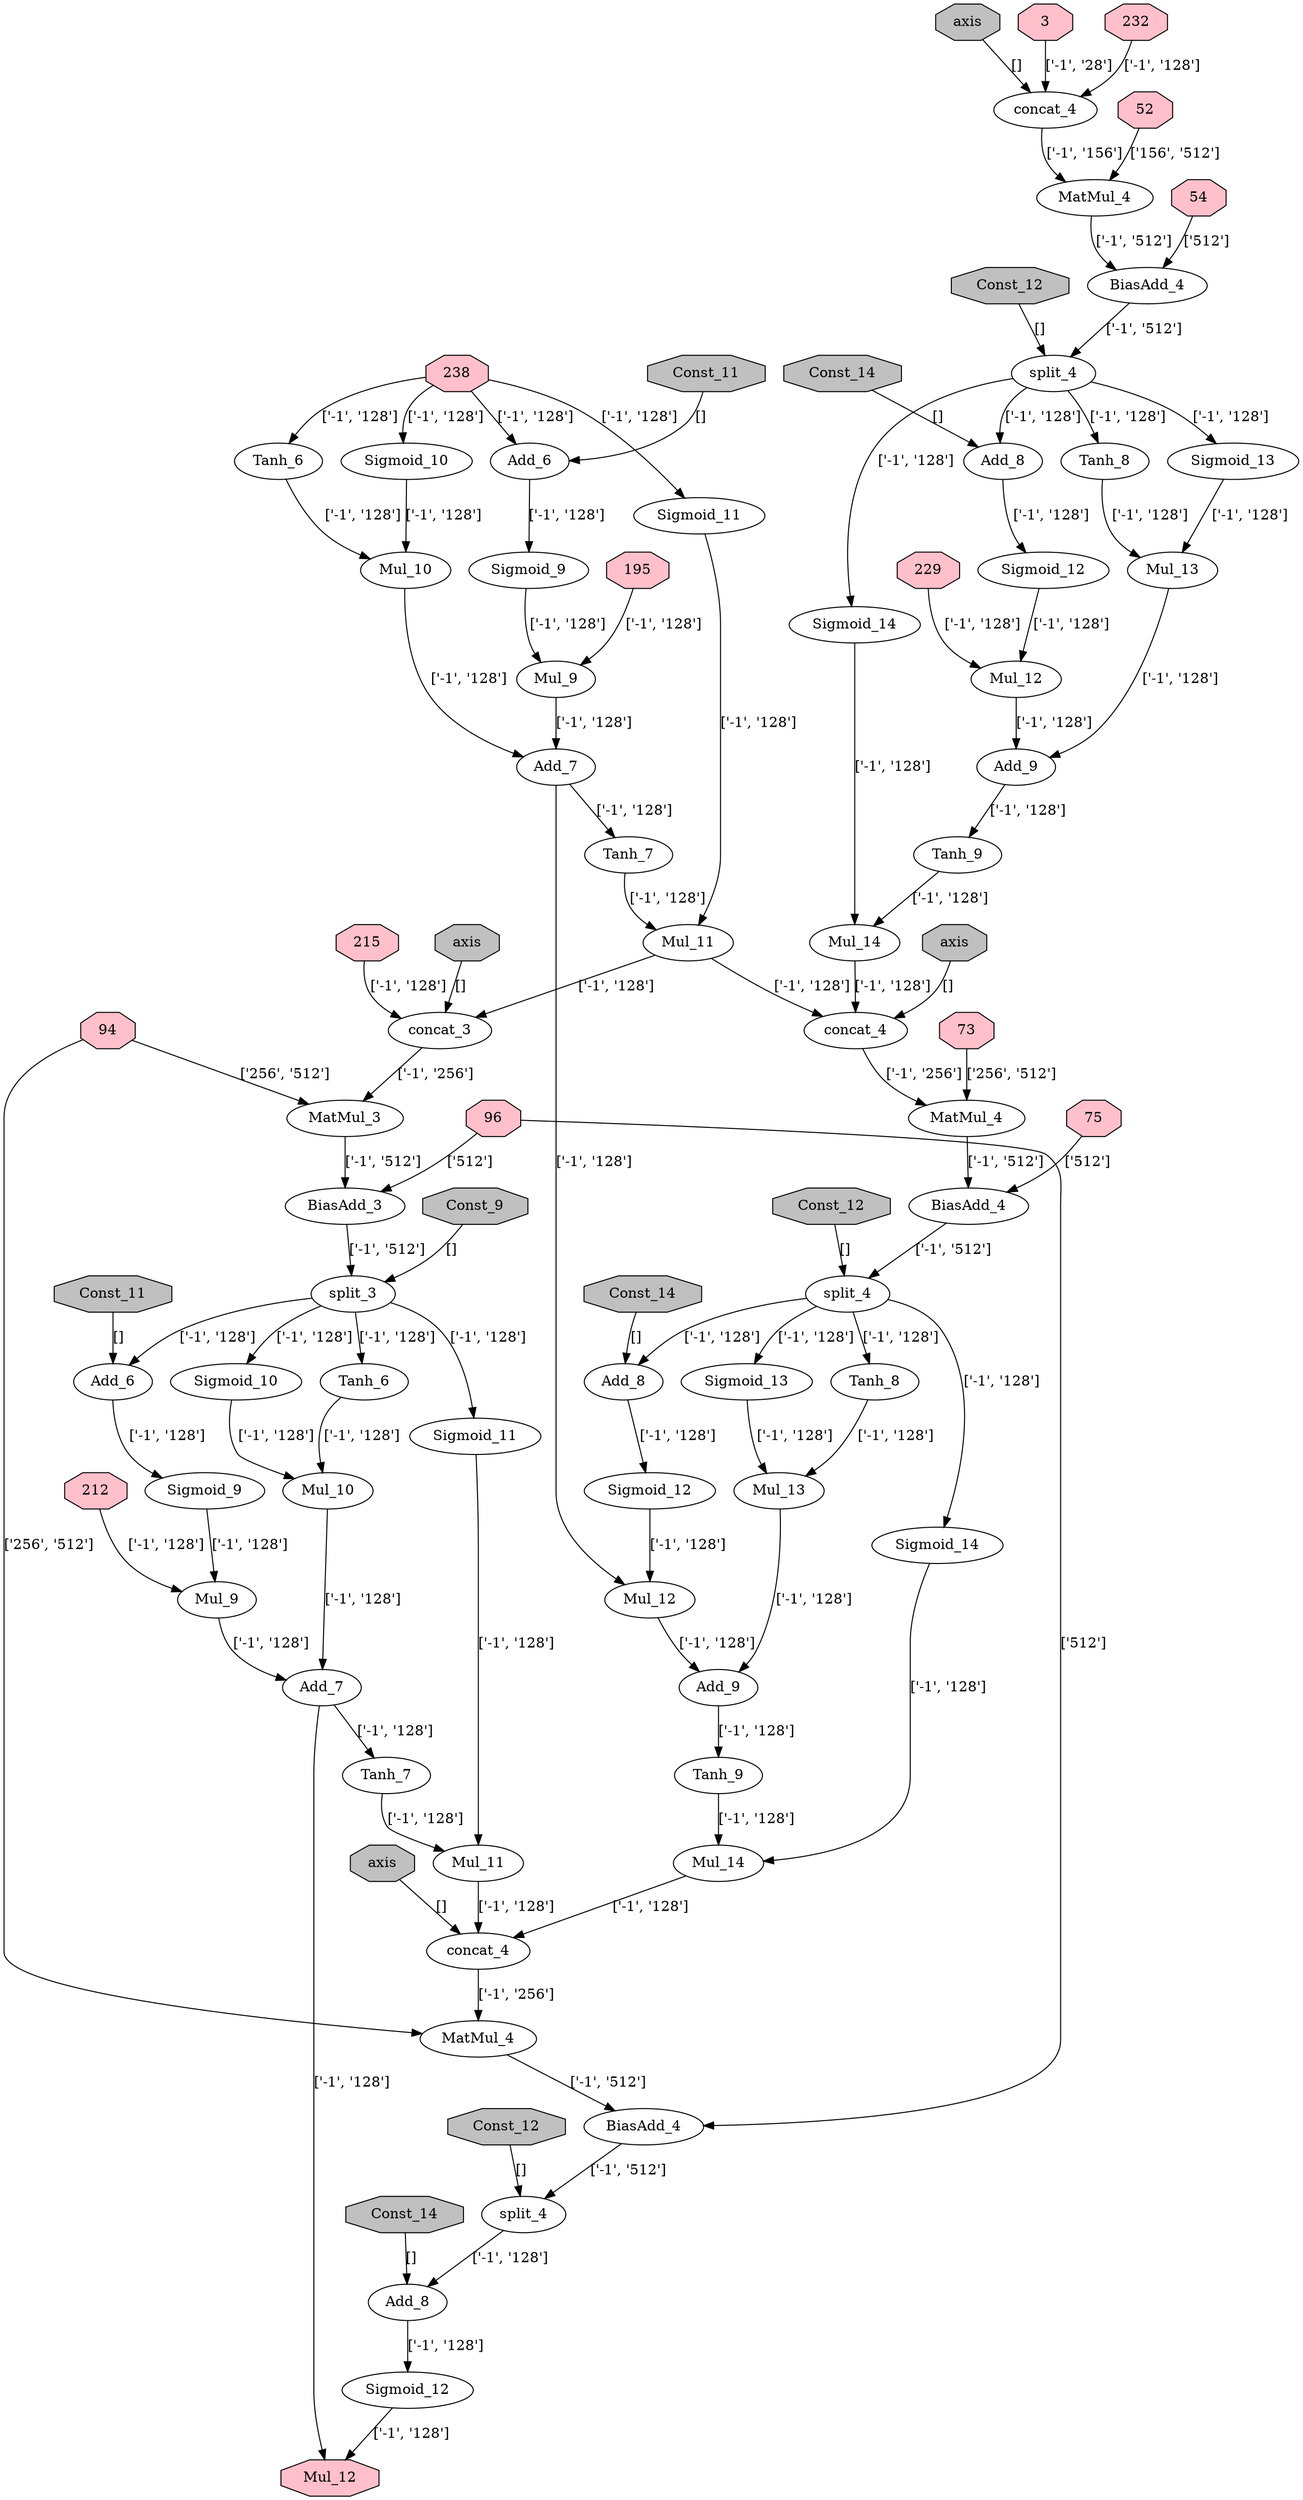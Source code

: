 strict digraph  {
	node [label="\N"];
	256	 [fillcolor=grey,
		label=Const_11,
		name="rnn/rnn/multi_rnn_cell/cell_2/basic_lstm_cell/Const_11",
		shape=octagon,
		style=filled];
	257	 [label=Add_6,
		name="rnn/rnn/multi_rnn_cell/cell_2/basic_lstm_cell/Add_6"];
	256 -> 257	 [label="[]"];
	258	 [label=Sigmoid_9,
		name="rnn/rnn/multi_rnn_cell/cell_2/basic_lstm_cell/Sigmoid_9"];
	257 -> 258	 [label="['-1', '128']"];
	259	 [label=Mul_9,
		name="rnn/rnn/multi_rnn_cell/cell_2/basic_lstm_cell/Mul_9"];
	258 -> 259	 [label="['-1', '128']"];
	263	 [label=Add_7,
		name="rnn/rnn/multi_rnn_cell/cell_2/basic_lstm_cell/Add_7"];
	259 -> 263	 [label="['-1', '128']"];
	260	 [label=Sigmoid_10,
		name="rnn/rnn/multi_rnn_cell/cell_2/basic_lstm_cell/Sigmoid_10"];
	262	 [label=Mul_10,
		name="rnn/rnn/multi_rnn_cell/cell_2/basic_lstm_cell/Mul_10"];
	260 -> 262	 [label="['-1', '128']"];
	261	 [label=Tanh_6,
		name="rnn/rnn/multi_rnn_cell/cell_2/basic_lstm_cell/Tanh_6"];
	261 -> 262	 [label="['-1', '128']"];
	262 -> 263	 [label="['-1', '128']"];
	264	 [label=Tanh_7,
		name="rnn/rnn/multi_rnn_cell/cell_2/basic_lstm_cell/Tanh_7"];
	263 -> 264	 [label="['-1', '128']"];
	310	 [fillcolor=pink,
		label=Mul_12,
		name="rnn/rnn/multi_rnn_cell/cell_2/basic_lstm_cell/Mul_12",
		shape=octagon,
		style=filled];
	263 -> 310	 [label="['-1', '128']"];
	266	 [label=Mul_11,
		name="rnn/rnn/multi_rnn_cell/cell_2/basic_lstm_cell/Mul_11"];
	264 -> 266	 [label="['-1', '128']"];
	265	 [label=Sigmoid_11,
		name="rnn/rnn/multi_rnn_cell/cell_2/basic_lstm_cell/Sigmoid_11"];
	265 -> 266	 [label="['-1', '128']"];
	303	 [label=concat_4,
		name="rnn/rnn/multi_rnn_cell/cell_2/basic_lstm_cell/concat_4"];
	266 -> 303	 [label="['-1', '128']"];
	267	 [fillcolor=grey,
		label=Const_12,
		name="rnn/rnn/multi_rnn_cell/cell_0/basic_lstm_cell/Const_12",
		shape=octagon,
		style=filled];
	272	 [label=split_4,
		name="rnn/rnn/multi_rnn_cell/cell_0/basic_lstm_cell/split_4"];
	267 -> 272	 [label="[]"];
	268	 [fillcolor=grey,
		label=axis,
		name="rnn/rnn/multi_rnn_cell/cell_0/basic_lstm_cell/concat_4/axis",
		shape=octagon,
		style=filled];
	269	 [label=concat_4,
		name="rnn/rnn/multi_rnn_cell/cell_0/basic_lstm_cell/concat_4"];
	268 -> 269	 [label="[]"];
	270	 [label=MatMul_4,
		name="rnn/rnn/multi_rnn_cell/cell_0/basic_lstm_cell/MatMul_4"];
	269 -> 270	 [label="['-1', '156']"];
	271	 [label=BiasAdd_4,
		name="rnn/rnn/multi_rnn_cell/cell_0/basic_lstm_cell/BiasAdd_4"];
	270 -> 271	 [label="['-1', '512']"];
	271 -> 272	 [label="['-1', '512']"];
	274	 [label=Add_8,
		name="rnn/rnn/multi_rnn_cell/cell_0/basic_lstm_cell/Add_8"];
	272 -> 274	 [label="['-1', '128']"];
	277	 [label=Sigmoid_13,
		name="rnn/rnn/multi_rnn_cell/cell_0/basic_lstm_cell/Sigmoid_13"];
	272 -> 277	 [label="['-1', '128']"];
	278	 [label=Tanh_8,
		name="rnn/rnn/multi_rnn_cell/cell_0/basic_lstm_cell/Tanh_8"];
	272 -> 278	 [label="['-1', '128']"];
	282	 [label=Sigmoid_14,
		name="rnn/rnn/multi_rnn_cell/cell_0/basic_lstm_cell/Sigmoid_14"];
	272 -> 282	 [label="['-1', '128']"];
	273	 [fillcolor=grey,
		label=Const_14,
		name="rnn/rnn/multi_rnn_cell/cell_0/basic_lstm_cell/Const_14",
		shape=octagon,
		style=filled];
	273 -> 274	 [label="[]"];
	275	 [label=Sigmoid_12,
		name="rnn/rnn/multi_rnn_cell/cell_0/basic_lstm_cell/Sigmoid_12"];
	274 -> 275	 [label="['-1', '128']"];
	3	 [fillcolor=pink,
		shape=octagon,
		style=filled];
	3 -> 269	 [label="['-1', '28']"];
	276	 [label=Mul_12,
		name="rnn/rnn/multi_rnn_cell/cell_0/basic_lstm_cell/Mul_12"];
	280	 [label=Add_9,
		name="rnn/rnn/multi_rnn_cell/cell_0/basic_lstm_cell/Add_9"];
	276 -> 280	 [label="['-1', '128']"];
	279	 [label=Mul_13,
		name="rnn/rnn/multi_rnn_cell/cell_0/basic_lstm_cell/Mul_13"];
	277 -> 279	 [label="['-1', '128']"];
	278 -> 279	 [label="['-1', '128']"];
	279 -> 280	 [label="['-1', '128']"];
	281	 [label=Tanh_9,
		name="rnn/rnn/multi_rnn_cell/cell_0/basic_lstm_cell/Tanh_9"];
	280 -> 281	 [label="['-1', '128']"];
	283	 [label=Mul_14,
		name="rnn/rnn/multi_rnn_cell/cell_0/basic_lstm_cell/Mul_14"];
	281 -> 283	 [label="['-1', '128']"];
	282 -> 283	 [label="['-1', '128']"];
	286	 [label=concat_4,
		name="rnn/rnn/multi_rnn_cell/cell_1/basic_lstm_cell/concat_4"];
	283 -> 286	 [label="['-1', '128']"];
	284	 [fillcolor=grey,
		label=Const_12,
		name="rnn/rnn/multi_rnn_cell/cell_1/basic_lstm_cell/Const_12",
		shape=octagon,
		style=filled];
	289	 [label=split_4,
		name="rnn/rnn/multi_rnn_cell/cell_1/basic_lstm_cell/split_4"];
	284 -> 289	 [label="[]"];
	285	 [fillcolor=grey,
		label=axis,
		name="rnn/rnn/multi_rnn_cell/cell_1/basic_lstm_cell/concat_4/axis",
		shape=octagon,
		style=filled];
	285 -> 286	 [label="[]"];
	287	 [label=MatMul_4,
		name="rnn/rnn/multi_rnn_cell/cell_1/basic_lstm_cell/MatMul_4"];
	286 -> 287	 [label="['-1', '256']"];
	288	 [label=BiasAdd_4,
		name="rnn/rnn/multi_rnn_cell/cell_1/basic_lstm_cell/BiasAdd_4"];
	287 -> 288	 [label="['-1', '512']"];
	288 -> 289	 [label="['-1', '512']"];
	291	 [label=Add_8,
		name="rnn/rnn/multi_rnn_cell/cell_1/basic_lstm_cell/Add_8"];
	289 -> 291	 [label="['-1', '128']"];
	294	 [label=Sigmoid_13,
		name="rnn/rnn/multi_rnn_cell/cell_1/basic_lstm_cell/Sigmoid_13"];
	289 -> 294	 [label="['-1', '128']"];
	295	 [label=Tanh_8,
		name="rnn/rnn/multi_rnn_cell/cell_1/basic_lstm_cell/Tanh_8"];
	289 -> 295	 [label="['-1', '128']"];
	299	 [label=Sigmoid_14,
		name="rnn/rnn/multi_rnn_cell/cell_1/basic_lstm_cell/Sigmoid_14"];
	289 -> 299	 [label="['-1', '128']"];
	290	 [fillcolor=grey,
		label=Const_14,
		name="rnn/rnn/multi_rnn_cell/cell_1/basic_lstm_cell/Const_14",
		shape=octagon,
		style=filled];
	290 -> 291	 [label="[]"];
	292	 [label=Sigmoid_12,
		name="rnn/rnn/multi_rnn_cell/cell_1/basic_lstm_cell/Sigmoid_12"];
	291 -> 292	 [label="['-1', '128']"];
	293	 [label=Mul_12,
		name="rnn/rnn/multi_rnn_cell/cell_1/basic_lstm_cell/Mul_12"];
	292 -> 293	 [label="['-1', '128']"];
	297	 [label=Add_9,
		name="rnn/rnn/multi_rnn_cell/cell_1/basic_lstm_cell/Add_9"];
	293 -> 297	 [label="['-1', '128']"];
	296	 [label=Mul_13,
		name="rnn/rnn/multi_rnn_cell/cell_1/basic_lstm_cell/Mul_13"];
	294 -> 296	 [label="['-1', '128']"];
	295 -> 296	 [label="['-1', '128']"];
	296 -> 297	 [label="['-1', '128']"];
	298	 [label=Tanh_9,
		name="rnn/rnn/multi_rnn_cell/cell_1/basic_lstm_cell/Tanh_9"];
	297 -> 298	 [label="['-1', '128']"];
	300	 [label=Mul_14,
		name="rnn/rnn/multi_rnn_cell/cell_1/basic_lstm_cell/Mul_14"];
	298 -> 300	 [label="['-1', '128']"];
	299 -> 300	 [label="['-1', '128']"];
	300 -> 303	 [label="['-1', '128']"];
	301	 [fillcolor=grey,
		label=Const_12,
		name="rnn/rnn/multi_rnn_cell/cell_2/basic_lstm_cell/Const_12",
		shape=octagon,
		style=filled];
	306	 [label=split_4,
		name="rnn/rnn/multi_rnn_cell/cell_2/basic_lstm_cell/split_4"];
	301 -> 306	 [label="[]"];
	302	 [fillcolor=grey,
		label=axis,
		name="rnn/rnn/multi_rnn_cell/cell_2/basic_lstm_cell/concat_4/axis",
		shape=octagon,
		style=filled];
	302 -> 303	 [label="[]"];
	304	 [label=MatMul_4,
		name="rnn/rnn/multi_rnn_cell/cell_2/basic_lstm_cell/MatMul_4"];
	303 -> 304	 [label="['-1', '256']"];
	305	 [label=BiasAdd_4,
		name="rnn/rnn/multi_rnn_cell/cell_2/basic_lstm_cell/BiasAdd_4"];
	304 -> 305	 [label="['-1', '512']"];
	305 -> 306	 [label="['-1', '512']"];
	308	 [label=Add_8,
		name="rnn/rnn/multi_rnn_cell/cell_2/basic_lstm_cell/Add_8"];
	306 -> 308	 [label="['-1', '128']"];
	307	 [fillcolor=grey,
		label=Const_14,
		name="rnn/rnn/multi_rnn_cell/cell_2/basic_lstm_cell/Const_14",
		shape=octagon,
		style=filled];
	307 -> 308	 [label="[]"];
	52	 [fillcolor=pink,
		shape=octagon,
		style=filled];
	52 -> 270	 [label="['156', '512']"];
	309	 [label=Sigmoid_12,
		name="rnn/rnn/multi_rnn_cell/cell_2/basic_lstm_cell/Sigmoid_12"];
	309 -> 310	 [label="['-1', '128']"];
	54	 [fillcolor=pink,
		shape=octagon,
		style=filled];
	54 -> 271	 [label="['512']"];
	308 -> 309	 [label="['-1', '128']"];
	195	 [fillcolor=pink,
		shape=octagon,
		style=filled];
	242	 [label=Mul_9,
		name="rnn/rnn/multi_rnn_cell/cell_1/basic_lstm_cell/Mul_9"];
	195 -> 242	 [label="['-1', '128']"];
	275 -> 276	 [label="['-1', '128']"];
	73	 [fillcolor=pink,
		shape=octagon,
		style=filled];
	73 -> 287	 [label="['256', '512']"];
	75	 [fillcolor=pink,
		shape=octagon,
		style=filled];
	75 -> 288	 [label="['512']"];
	212	 [fillcolor=pink,
		shape=octagon,
		style=filled];
	212 -> 259	 [label="['-1', '128']"];
	215	 [fillcolor=pink,
		shape=octagon,
		style=filled];
	252	 [label=concat_3,
		name="rnn/rnn/multi_rnn_cell/cell_2/basic_lstm_cell/concat_3"];
	215 -> 252	 [label="['-1', '128']"];
	94	 [fillcolor=pink,
		shape=octagon,
		style=filled];
	94 -> 304	 [label="['256', '512']"];
	253	 [label=MatMul_3,
		name="rnn/rnn/multi_rnn_cell/cell_2/basic_lstm_cell/MatMul_3"];
	94 -> 253	 [label="['256', '512']"];
	96	 [fillcolor=pink,
		shape=octagon,
		style=filled];
	96 -> 305	 [label="['512']"];
	254	 [label=BiasAdd_3,
		name="rnn/rnn/multi_rnn_cell/cell_2/basic_lstm_cell/BiasAdd_3"];
	96 -> 254	 [label="['512']"];
	229	 [fillcolor=pink,
		shape=octagon,
		style=filled];
	229 -> 276	 [label="['-1', '128']"];
	232	 [fillcolor=pink,
		shape=octagon,
		style=filled];
	232 -> 269	 [label="['-1', '128']"];
	238	 [fillcolor=pink,
		shape=octagon,
		style=filled];
	240	 [label=Add_6,
		name="rnn/rnn/multi_rnn_cell/cell_1/basic_lstm_cell/Add_6"];
	238 -> 240	 [label="['-1', '128']"];
	243	 [label=Sigmoid_10,
		name="rnn/rnn/multi_rnn_cell/cell_1/basic_lstm_cell/Sigmoid_10"];
	238 -> 243	 [label="['-1', '128']"];
	244	 [label=Tanh_6,
		name="rnn/rnn/multi_rnn_cell/cell_1/basic_lstm_cell/Tanh_6"];
	238 -> 244	 [label="['-1', '128']"];
	248	 [label=Sigmoid_11,
		name="rnn/rnn/multi_rnn_cell/cell_1/basic_lstm_cell/Sigmoid_11"];
	238 -> 248	 [label="['-1', '128']"];
	239	 [fillcolor=grey,
		label=Const_11,
		name="rnn/rnn/multi_rnn_cell/cell_1/basic_lstm_cell/Const_11",
		shape=octagon,
		style=filled];
	239 -> 240	 [label="[]"];
	241	 [label=Sigmoid_9,
		name="rnn/rnn/multi_rnn_cell/cell_1/basic_lstm_cell/Sigmoid_9"];
	240 -> 241	 [label="['-1', '128']"];
	241 -> 242	 [label="['-1', '128']"];
	246	 [label=Add_7,
		name="rnn/rnn/multi_rnn_cell/cell_1/basic_lstm_cell/Add_7"];
	242 -> 246	 [label="['-1', '128']"];
	245	 [label=Mul_10,
		name="rnn/rnn/multi_rnn_cell/cell_1/basic_lstm_cell/Mul_10"];
	243 -> 245	 [label="['-1', '128']"];
	244 -> 245	 [label="['-1', '128']"];
	245 -> 246	 [label="['-1', '128']"];
	246 -> 293	 [label="['-1', '128']"];
	247	 [label=Tanh_7,
		name="rnn/rnn/multi_rnn_cell/cell_1/basic_lstm_cell/Tanh_7"];
	246 -> 247	 [label="['-1', '128']"];
	249	 [label=Mul_11,
		name="rnn/rnn/multi_rnn_cell/cell_1/basic_lstm_cell/Mul_11"];
	247 -> 249	 [label="['-1', '128']"];
	248 -> 249	 [label="['-1', '128']"];
	249 -> 286	 [label="['-1', '128']"];
	249 -> 252	 [label="['-1', '128']"];
	250	 [fillcolor=grey,
		label=Const_9,
		name="rnn/rnn/multi_rnn_cell/cell_2/basic_lstm_cell/Const_9",
		shape=octagon,
		style=filled];
	255	 [label=split_3,
		name="rnn/rnn/multi_rnn_cell/cell_2/basic_lstm_cell/split_3"];
	250 -> 255	 [label="[]"];
	251	 [fillcolor=grey,
		label=axis,
		name="rnn/rnn/multi_rnn_cell/cell_2/basic_lstm_cell/concat_3/axis",
		shape=octagon,
		style=filled];
	251 -> 252	 [label="[]"];
	252 -> 253	 [label="['-1', '256']"];
	253 -> 254	 [label="['-1', '512']"];
	254 -> 255	 [label="['-1', '512']"];
	255 -> 257	 [label="['-1', '128']"];
	255 -> 260	 [label="['-1', '128']"];
	255 -> 261	 [label="['-1', '128']"];
	255 -> 265	 [label="['-1', '128']"];
}
